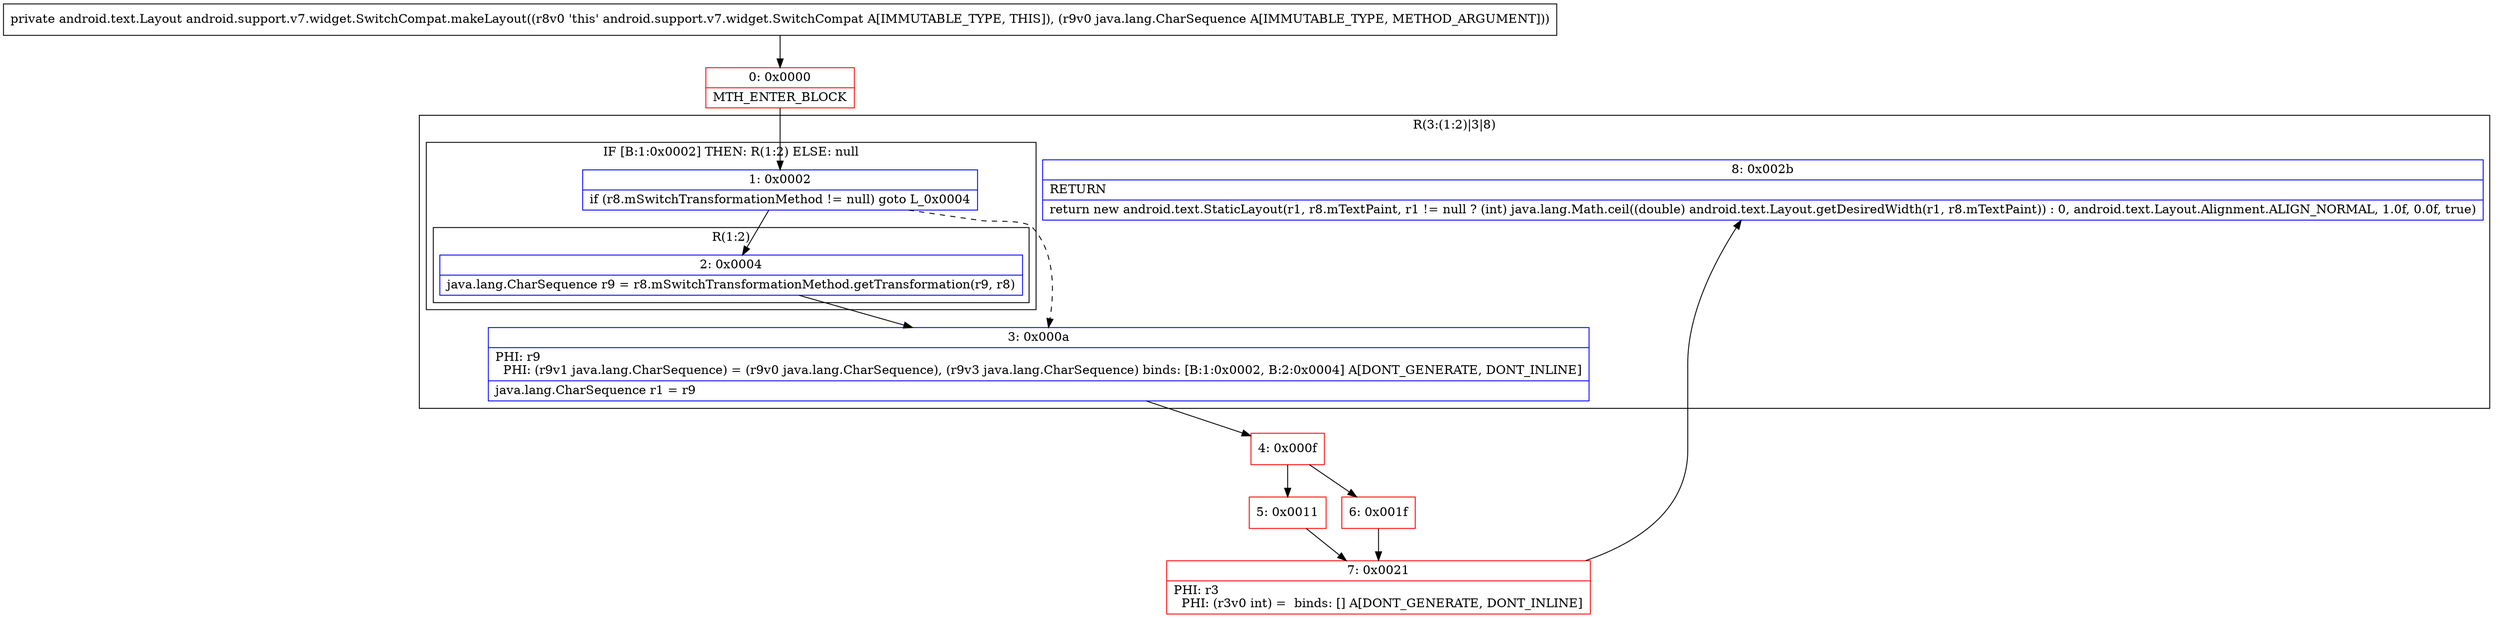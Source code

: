 digraph "CFG forandroid.support.v7.widget.SwitchCompat.makeLayout(Ljava\/lang\/CharSequence;)Landroid\/text\/Layout;" {
subgraph cluster_Region_267691658 {
label = "R(3:(1:2)|3|8)";
node [shape=record,color=blue];
subgraph cluster_IfRegion_1032820374 {
label = "IF [B:1:0x0002] THEN: R(1:2) ELSE: null";
node [shape=record,color=blue];
Node_1 [shape=record,label="{1\:\ 0x0002|if (r8.mSwitchTransformationMethod != null) goto L_0x0004\l}"];
subgraph cluster_Region_1500050714 {
label = "R(1:2)";
node [shape=record,color=blue];
Node_2 [shape=record,label="{2\:\ 0x0004|java.lang.CharSequence r9 = r8.mSwitchTransformationMethod.getTransformation(r9, r8)\l}"];
}
}
Node_3 [shape=record,label="{3\:\ 0x000a|PHI: r9 \l  PHI: (r9v1 java.lang.CharSequence) = (r9v0 java.lang.CharSequence), (r9v3 java.lang.CharSequence) binds: [B:1:0x0002, B:2:0x0004] A[DONT_GENERATE, DONT_INLINE]\l|java.lang.CharSequence r1 = r9\l}"];
Node_8 [shape=record,label="{8\:\ 0x002b|RETURN\l|return new android.text.StaticLayout(r1, r8.mTextPaint, r1 != null ? (int) java.lang.Math.ceil((double) android.text.Layout.getDesiredWidth(r1, r8.mTextPaint)) : 0, android.text.Layout.Alignment.ALIGN_NORMAL, 1.0f, 0.0f, true)\l}"];
}
Node_0 [shape=record,color=red,label="{0\:\ 0x0000|MTH_ENTER_BLOCK\l}"];
Node_4 [shape=record,color=red,label="{4\:\ 0x000f}"];
Node_5 [shape=record,color=red,label="{5\:\ 0x0011}"];
Node_6 [shape=record,color=red,label="{6\:\ 0x001f}"];
Node_7 [shape=record,color=red,label="{7\:\ 0x0021|PHI: r3 \l  PHI: (r3v0 int) =  binds: [] A[DONT_GENERATE, DONT_INLINE]\l}"];
MethodNode[shape=record,label="{private android.text.Layout android.support.v7.widget.SwitchCompat.makeLayout((r8v0 'this' android.support.v7.widget.SwitchCompat A[IMMUTABLE_TYPE, THIS]), (r9v0 java.lang.CharSequence A[IMMUTABLE_TYPE, METHOD_ARGUMENT])) }"];
MethodNode -> Node_0;
Node_1 -> Node_2;
Node_1 -> Node_3[style=dashed];
Node_2 -> Node_3;
Node_3 -> Node_4;
Node_0 -> Node_1;
Node_4 -> Node_5;
Node_4 -> Node_6;
Node_5 -> Node_7;
Node_6 -> Node_7;
Node_7 -> Node_8;
}

